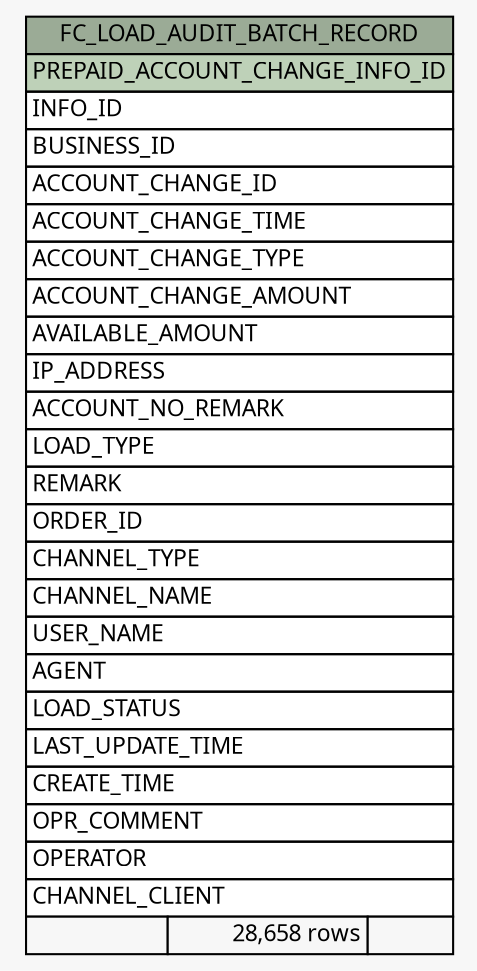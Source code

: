 // dot 2.26.0 on Linux 2.6.32-504.8.1.el6.x86_64
// SchemaSpy rev Unknown
digraph "FC_LOAD_AUDIT_BATCH_RECORD" {
  graph [
    rankdir="RL"
    bgcolor="#f7f7f7"
    nodesep="0.18"
    ranksep="0.46"
    fontname="Microsoft YaHei"
    fontsize="11"
  ];
  node [
    fontname="Microsoft YaHei"
    fontsize="11"
    shape="plaintext"
  ];
  edge [
    arrowsize="0.8"
  ];
  "FC_LOAD_AUDIT_BATCH_RECORD" [
    label=<
    <TABLE BORDER="0" CELLBORDER="1" CELLSPACING="0" BGCOLOR="#ffffff">
      <TR><TD COLSPAN="3" BGCOLOR="#9bab96" ALIGN="CENTER">FC_LOAD_AUDIT_BATCH_RECORD</TD></TR>
      <TR><TD PORT="PREPAID_ACCOUNT_CHANGE_INFO_ID" COLSPAN="3" BGCOLOR="#bed1b8" ALIGN="LEFT">PREPAID_ACCOUNT_CHANGE_INFO_ID</TD></TR>
      <TR><TD PORT="INFO_ID" COLSPAN="3" ALIGN="LEFT">INFO_ID</TD></TR>
      <TR><TD PORT="BUSINESS_ID" COLSPAN="3" ALIGN="LEFT">BUSINESS_ID</TD></TR>
      <TR><TD PORT="ACCOUNT_CHANGE_ID" COLSPAN="3" ALIGN="LEFT">ACCOUNT_CHANGE_ID</TD></TR>
      <TR><TD PORT="ACCOUNT_CHANGE_TIME" COLSPAN="3" ALIGN="LEFT">ACCOUNT_CHANGE_TIME</TD></TR>
      <TR><TD PORT="ACCOUNT_CHANGE_TYPE" COLSPAN="3" ALIGN="LEFT">ACCOUNT_CHANGE_TYPE</TD></TR>
      <TR><TD PORT="ACCOUNT_CHANGE_AMOUNT" COLSPAN="3" ALIGN="LEFT">ACCOUNT_CHANGE_AMOUNT</TD></TR>
      <TR><TD PORT="AVAILABLE_AMOUNT" COLSPAN="3" ALIGN="LEFT">AVAILABLE_AMOUNT</TD></TR>
      <TR><TD PORT="IP_ADDRESS" COLSPAN="3" ALIGN="LEFT">IP_ADDRESS</TD></TR>
      <TR><TD PORT="ACCOUNT_NO_REMARK" COLSPAN="3" ALIGN="LEFT">ACCOUNT_NO_REMARK</TD></TR>
      <TR><TD PORT="LOAD_TYPE" COLSPAN="3" ALIGN="LEFT">LOAD_TYPE</TD></TR>
      <TR><TD PORT="REMARK" COLSPAN="3" ALIGN="LEFT">REMARK</TD></TR>
      <TR><TD PORT="ORDER_ID" COLSPAN="3" ALIGN="LEFT">ORDER_ID</TD></TR>
      <TR><TD PORT="CHANNEL_TYPE" COLSPAN="3" ALIGN="LEFT">CHANNEL_TYPE</TD></TR>
      <TR><TD PORT="CHANNEL_NAME" COLSPAN="3" ALIGN="LEFT">CHANNEL_NAME</TD></TR>
      <TR><TD PORT="USER_NAME" COLSPAN="3" ALIGN="LEFT">USER_NAME</TD></TR>
      <TR><TD PORT="AGENT" COLSPAN="3" ALIGN="LEFT">AGENT</TD></TR>
      <TR><TD PORT="LOAD_STATUS" COLSPAN="3" ALIGN="LEFT">LOAD_STATUS</TD></TR>
      <TR><TD PORT="LAST_UPDATE_TIME" COLSPAN="3" ALIGN="LEFT">LAST_UPDATE_TIME</TD></TR>
      <TR><TD PORT="CREATE_TIME" COLSPAN="3" ALIGN="LEFT">CREATE_TIME</TD></TR>
      <TR><TD PORT="OPR_COMMENT" COLSPAN="3" ALIGN="LEFT">OPR_COMMENT</TD></TR>
      <TR><TD PORT="OPERATOR" COLSPAN="3" ALIGN="LEFT">OPERATOR</TD></TR>
      <TR><TD PORT="CHANNEL_CLIENT" COLSPAN="3" ALIGN="LEFT">CHANNEL_CLIENT</TD></TR>
      <TR><TD ALIGN="LEFT" BGCOLOR="#f7f7f7">  </TD><TD ALIGN="RIGHT" BGCOLOR="#f7f7f7">28,658 rows</TD><TD ALIGN="RIGHT" BGCOLOR="#f7f7f7">  </TD></TR>
    </TABLE>>
    URL="tables/FC_LOAD_AUDIT_BATCH_RECORD.html"
    tooltip="FC_LOAD_AUDIT_BATCH_RECORD"
  ];
}

